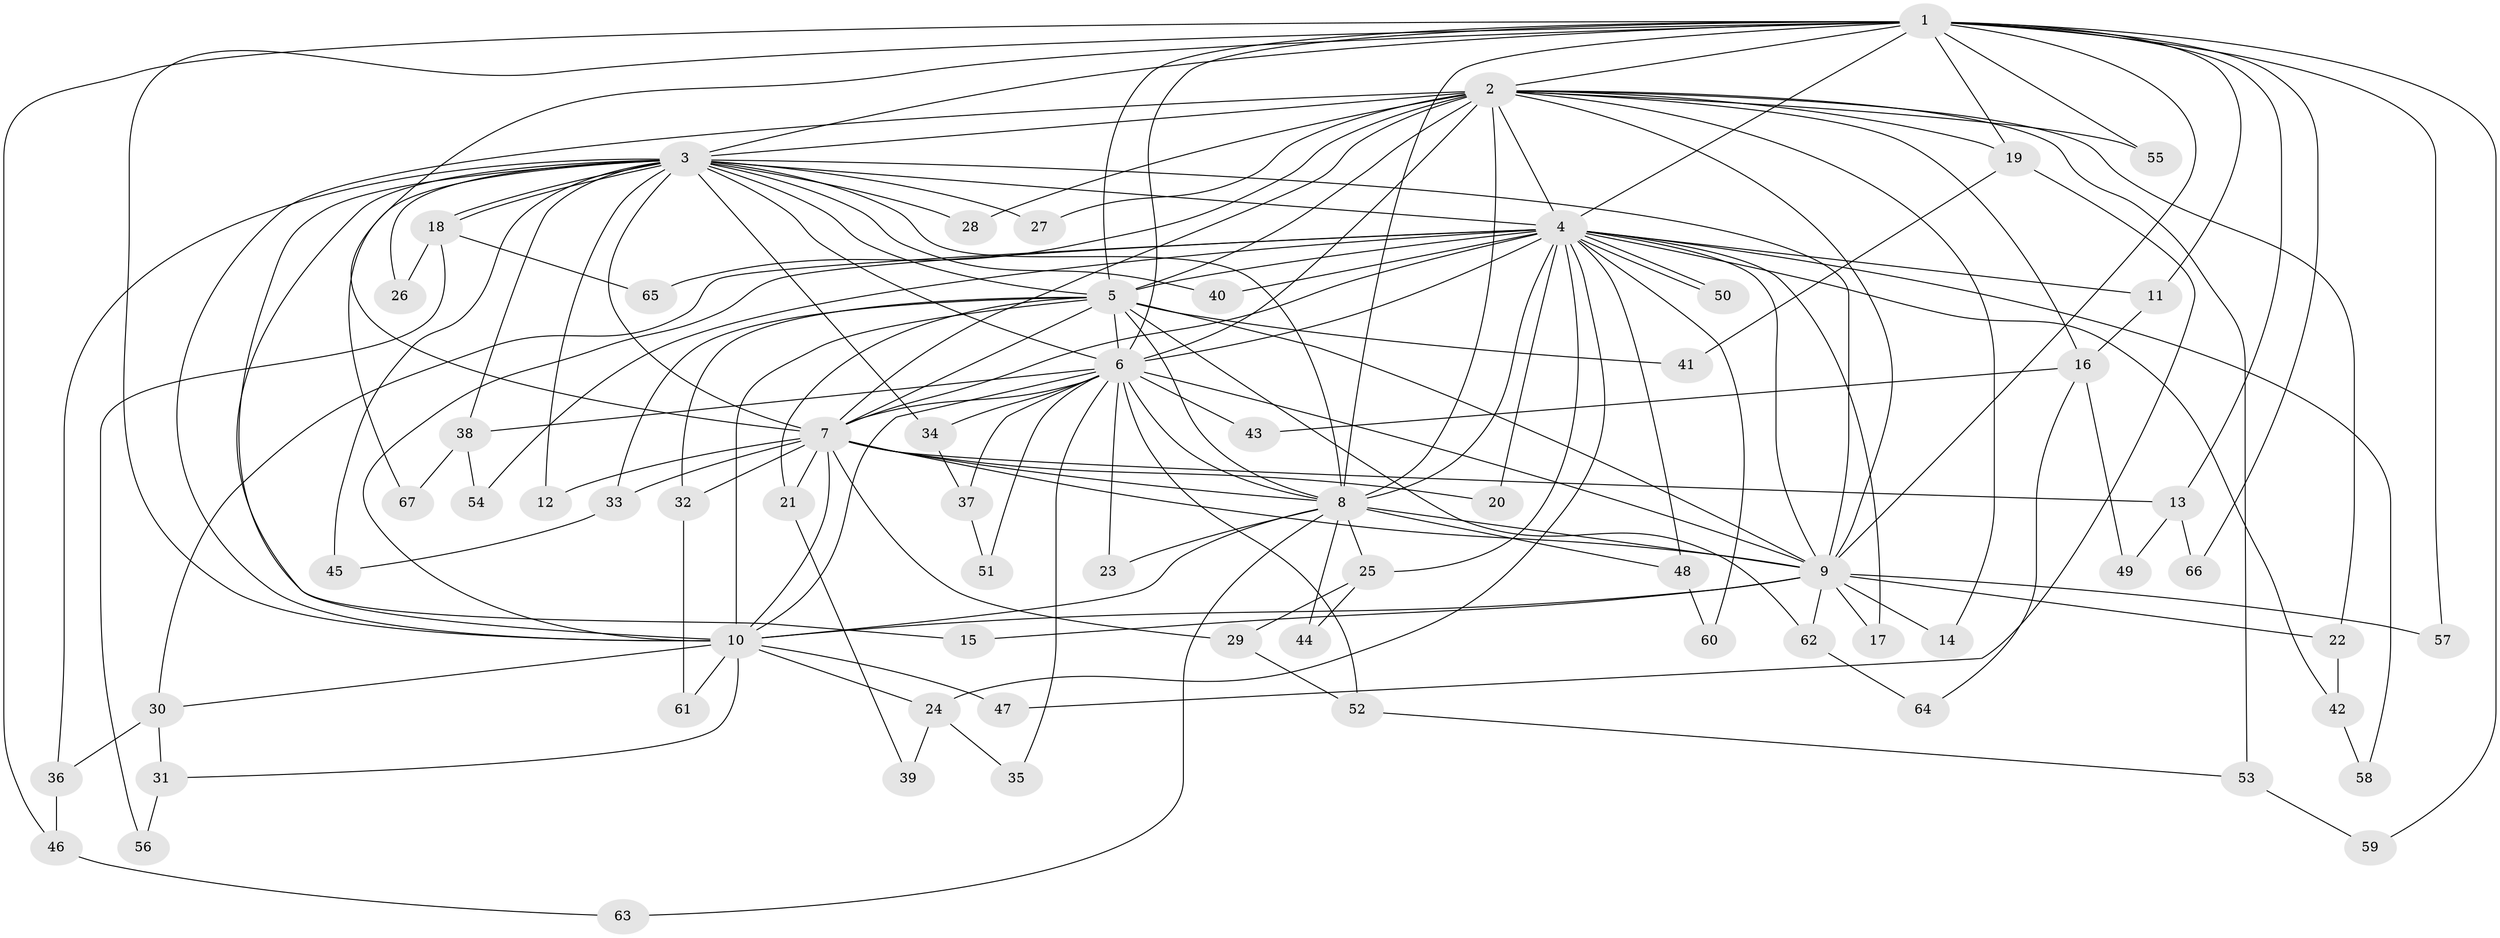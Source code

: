 // Generated by graph-tools (version 1.1) at 2025/25/03/09/25 03:25:47]
// undirected, 67 vertices, 159 edges
graph export_dot {
graph [start="1"]
  node [color=gray90,style=filled];
  1;
  2;
  3;
  4;
  5;
  6;
  7;
  8;
  9;
  10;
  11;
  12;
  13;
  14;
  15;
  16;
  17;
  18;
  19;
  20;
  21;
  22;
  23;
  24;
  25;
  26;
  27;
  28;
  29;
  30;
  31;
  32;
  33;
  34;
  35;
  36;
  37;
  38;
  39;
  40;
  41;
  42;
  43;
  44;
  45;
  46;
  47;
  48;
  49;
  50;
  51;
  52;
  53;
  54;
  55;
  56;
  57;
  58;
  59;
  60;
  61;
  62;
  63;
  64;
  65;
  66;
  67;
  1 -- 2;
  1 -- 3;
  1 -- 4;
  1 -- 5;
  1 -- 6;
  1 -- 7;
  1 -- 8;
  1 -- 9;
  1 -- 10;
  1 -- 11;
  1 -- 13;
  1 -- 19;
  1 -- 46;
  1 -- 55;
  1 -- 57;
  1 -- 59;
  1 -- 66;
  2 -- 3;
  2 -- 4;
  2 -- 5;
  2 -- 6;
  2 -- 7;
  2 -- 8;
  2 -- 9;
  2 -- 10;
  2 -- 14;
  2 -- 16;
  2 -- 19;
  2 -- 22;
  2 -- 27;
  2 -- 28;
  2 -- 53;
  2 -- 55;
  2 -- 65;
  3 -- 4;
  3 -- 5;
  3 -- 6;
  3 -- 7;
  3 -- 8;
  3 -- 9;
  3 -- 10;
  3 -- 12;
  3 -- 15;
  3 -- 18;
  3 -- 18;
  3 -- 26;
  3 -- 27;
  3 -- 28;
  3 -- 34;
  3 -- 36;
  3 -- 38;
  3 -- 40;
  3 -- 45;
  3 -- 67;
  4 -- 5;
  4 -- 6;
  4 -- 7;
  4 -- 8;
  4 -- 9;
  4 -- 10;
  4 -- 11;
  4 -- 17;
  4 -- 20;
  4 -- 24;
  4 -- 25;
  4 -- 30;
  4 -- 40;
  4 -- 42;
  4 -- 48;
  4 -- 50;
  4 -- 50;
  4 -- 54;
  4 -- 58;
  4 -- 60;
  5 -- 6;
  5 -- 7;
  5 -- 8;
  5 -- 9;
  5 -- 10;
  5 -- 21;
  5 -- 32;
  5 -- 33;
  5 -- 41;
  5 -- 62;
  6 -- 7;
  6 -- 8;
  6 -- 9;
  6 -- 10;
  6 -- 23;
  6 -- 34;
  6 -- 35;
  6 -- 37;
  6 -- 38;
  6 -- 43;
  6 -- 51;
  6 -- 52;
  7 -- 8;
  7 -- 9;
  7 -- 10;
  7 -- 12;
  7 -- 13;
  7 -- 20;
  7 -- 21;
  7 -- 29;
  7 -- 32;
  7 -- 33;
  8 -- 9;
  8 -- 10;
  8 -- 23;
  8 -- 25;
  8 -- 44;
  8 -- 48;
  8 -- 63;
  9 -- 10;
  9 -- 14;
  9 -- 15;
  9 -- 17;
  9 -- 22;
  9 -- 57;
  9 -- 62;
  10 -- 24;
  10 -- 30;
  10 -- 31;
  10 -- 47;
  10 -- 61;
  11 -- 16;
  13 -- 49;
  13 -- 66;
  16 -- 43;
  16 -- 49;
  16 -- 64;
  18 -- 26;
  18 -- 56;
  18 -- 65;
  19 -- 41;
  19 -- 47;
  21 -- 39;
  22 -- 42;
  24 -- 35;
  24 -- 39;
  25 -- 29;
  25 -- 44;
  29 -- 52;
  30 -- 31;
  30 -- 36;
  31 -- 56;
  32 -- 61;
  33 -- 45;
  34 -- 37;
  36 -- 46;
  37 -- 51;
  38 -- 54;
  38 -- 67;
  42 -- 58;
  46 -- 63;
  48 -- 60;
  52 -- 53;
  53 -- 59;
  62 -- 64;
}
